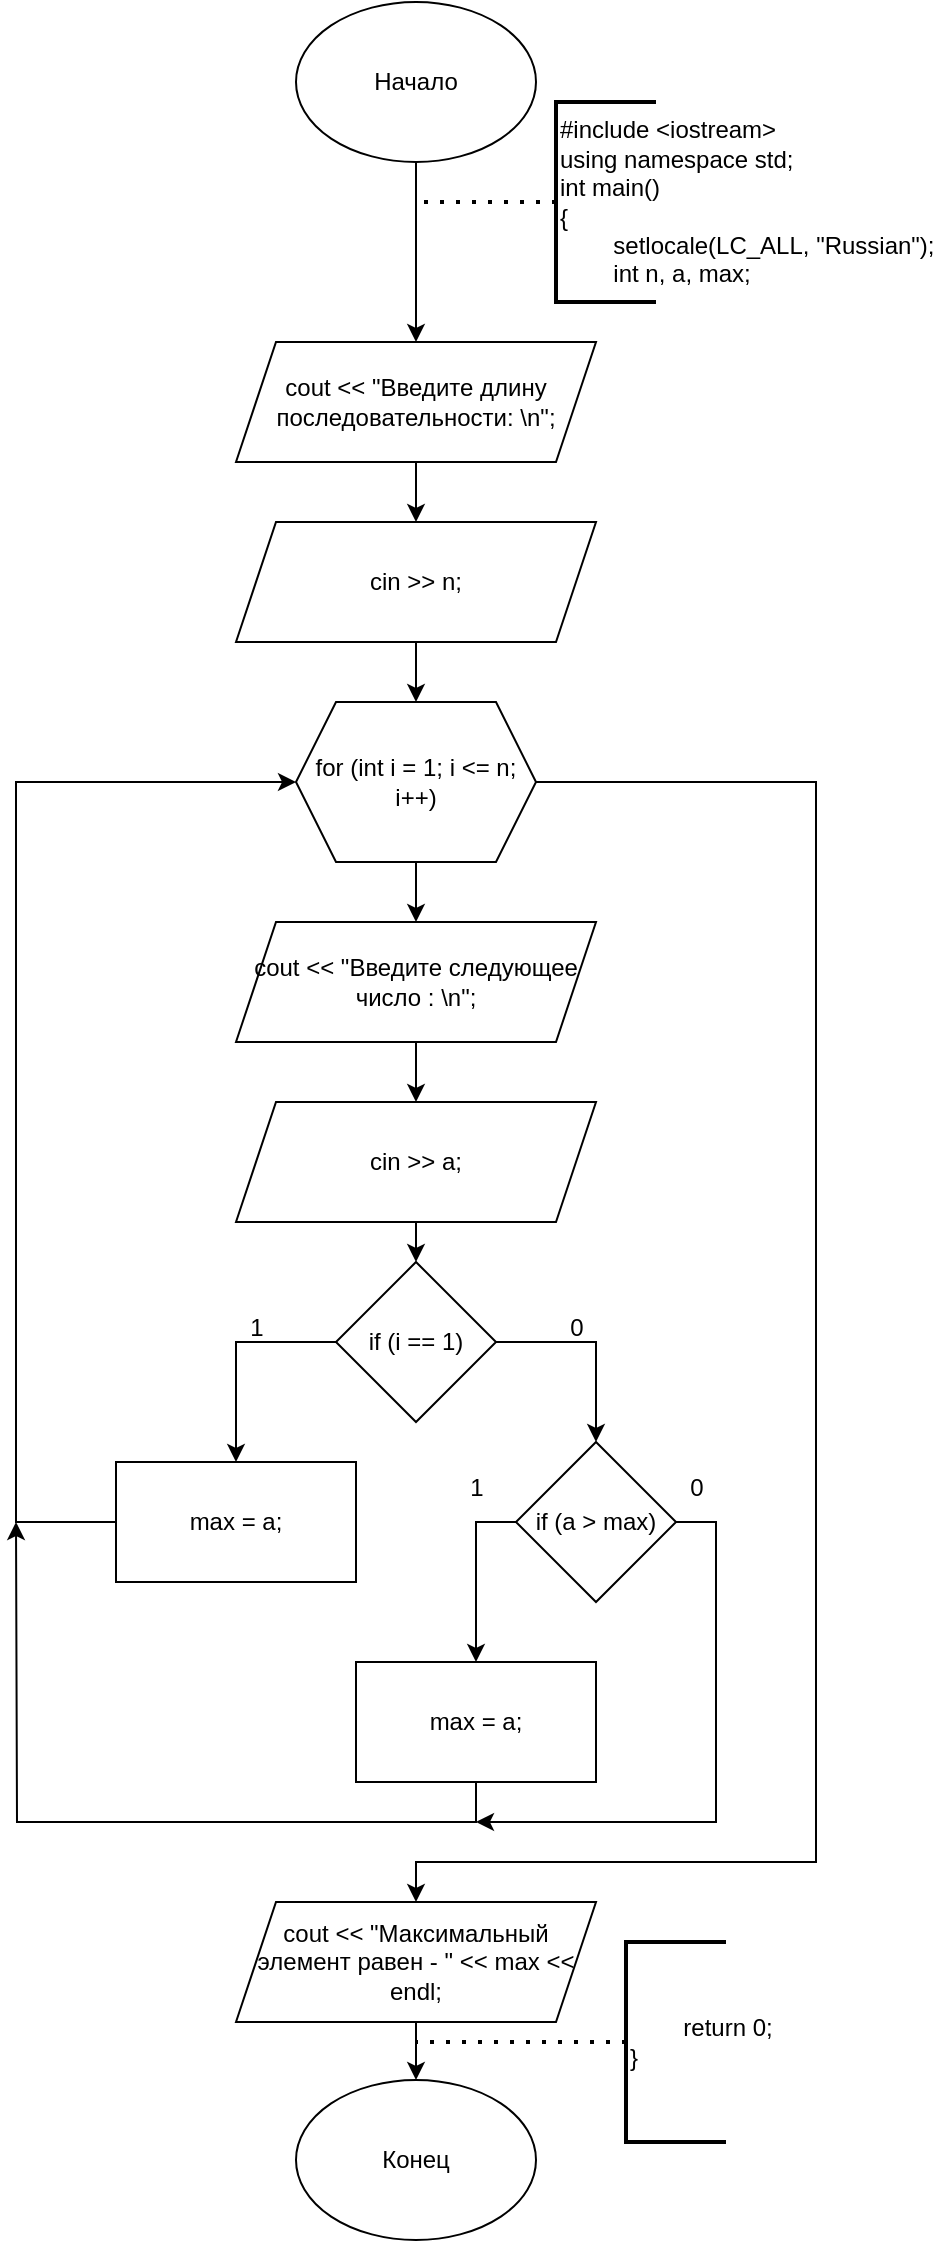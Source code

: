 <mxfile version="24.7.17">
  <diagram name="Страница — 1" id="zEkdtHMlBh2SFyHjWNZH">
    <mxGraphModel dx="472" dy="835" grid="1" gridSize="10" guides="1" tooltips="1" connect="1" arrows="1" fold="1" page="1" pageScale="1" pageWidth="827" pageHeight="1169" math="0" shadow="0">
      <root>
        <mxCell id="0" />
        <mxCell id="1" parent="0" />
        <mxCell id="GUmvBc8gLRCeECEukILp-5" style="edgeStyle=orthogonalEdgeStyle;rounded=0;orthogonalLoop=1;jettySize=auto;html=1;exitX=0.5;exitY=1;exitDx=0;exitDy=0;entryX=0.5;entryY=0;entryDx=0;entryDy=0;" edge="1" parent="1" source="GUmvBc8gLRCeECEukILp-3" target="GUmvBc8gLRCeECEukILp-120">
          <mxGeometry relative="1" as="geometry">
            <mxPoint x="240" y="180" as="targetPoint" />
          </mxGeometry>
        </mxCell>
        <mxCell id="GUmvBc8gLRCeECEukILp-3" value="Начало" style="ellipse;whiteSpace=wrap;html=1;" vertex="1" parent="1">
          <mxGeometry x="180" y="50" width="120" height="80" as="geometry" />
        </mxCell>
        <mxCell id="GUmvBc8gLRCeECEukILp-6" value="" style="endArrow=none;dashed=1;html=1;dashPattern=1 3;strokeWidth=2;rounded=0;" edge="1" parent="1">
          <mxGeometry width="50" height="50" relative="1" as="geometry">
            <mxPoint x="310" y="150" as="sourcePoint" />
            <mxPoint x="240" y="150" as="targetPoint" />
          </mxGeometry>
        </mxCell>
        <mxCell id="GUmvBc8gLRCeECEukILp-7" value="&lt;div&gt;#include &amp;lt;iostream&amp;gt;&lt;/div&gt;&lt;div&gt;using namespace std;&lt;/div&gt;&lt;div&gt;int main()&lt;/div&gt;&lt;div&gt;{&lt;/div&gt;&lt;div&gt;&lt;span style=&quot;white-space-collapse: collapse;&quot;&gt;&lt;span style=&quot;white-space-collapse: preserve;&quot;&gt;&#x9;&lt;/span&gt;setlocale(LC_ALL, &quot;Russian&quot;);&lt;/span&gt;&lt;/div&gt;&lt;div&gt;&lt;span style=&quot;white-space-collapse: collapse;&quot;&gt;&lt;span style=&quot;white-space-collapse: preserve;&quot;&gt;&#x9;&lt;/span&gt;int n, a, max;&lt;/span&gt;&lt;/div&gt;" style="strokeWidth=2;html=1;shape=mxgraph.flowchart.annotation_1;align=left;pointerEvents=1;" vertex="1" parent="1">
          <mxGeometry x="310" y="100" width="50" height="100" as="geometry" />
        </mxCell>
        <mxCell id="GUmvBc8gLRCeECEukILp-47" style="edgeStyle=orthogonalEdgeStyle;rounded=0;orthogonalLoop=1;jettySize=auto;html=1;exitX=0;exitY=0.5;exitDx=0;exitDy=0;entryX=0;entryY=0.5;entryDx=0;entryDy=0;" edge="1" parent="1" source="GUmvBc8gLRCeECEukILp-45">
          <mxGeometry relative="1" as="geometry">
            <mxPoint x="180" y="820" as="targetPoint" />
            <Array as="points">
              <mxPoint x="100" y="1620" />
              <mxPoint x="100" y="820" />
            </Array>
          </mxGeometry>
        </mxCell>
        <mxCell id="GUmvBc8gLRCeECEukILp-83" style="edgeStyle=orthogonalEdgeStyle;rounded=0;orthogonalLoop=1;jettySize=auto;html=1;exitX=0;exitY=0.5;exitDx=0;exitDy=0;entryX=0;entryY=0.5;entryDx=0;entryDy=0;" edge="1" parent="1" source="GUmvBc8gLRCeECEukILp-81">
          <mxGeometry relative="1" as="geometry">
            <mxPoint x="180" y="2200" as="targetPoint" />
            <Array as="points">
              <mxPoint x="110" y="2880" />
              <mxPoint x="110" y="2200" />
            </Array>
          </mxGeometry>
        </mxCell>
        <mxCell id="GUmvBc8gLRCeECEukILp-106" style="edgeStyle=orthogonalEdgeStyle;rounded=0;orthogonalLoop=1;jettySize=auto;html=1;exitX=0;exitY=0.5;exitDx=0;exitDy=0;entryX=0;entryY=0.5;entryDx=0;entryDy=0;" edge="1" parent="1" source="GUmvBc8gLRCeECEukILp-104">
          <mxGeometry relative="1" as="geometry">
            <mxPoint x="180" y="2980" as="targetPoint" />
            <Array as="points">
              <mxPoint x="110" y="3640" />
              <mxPoint x="110" y="2980" />
            </Array>
          </mxGeometry>
        </mxCell>
        <mxCell id="GUmvBc8gLRCeECEukILp-124" style="edgeStyle=orthogonalEdgeStyle;rounded=0;orthogonalLoop=1;jettySize=auto;html=1;exitX=0.5;exitY=1;exitDx=0;exitDy=0;entryX=0.5;entryY=0;entryDx=0;entryDy=0;" edge="1" parent="1" source="GUmvBc8gLRCeECEukILp-120" target="GUmvBc8gLRCeECEukILp-123">
          <mxGeometry relative="1" as="geometry" />
        </mxCell>
        <mxCell id="GUmvBc8gLRCeECEukILp-120" value="cout &amp;lt;&amp;lt; &quot;Введите длину последовательности: \n&quot;;" style="shape=parallelogram;perimeter=parallelogramPerimeter;whiteSpace=wrap;html=1;fixedSize=1;" vertex="1" parent="1">
          <mxGeometry x="150" y="220" width="180" height="60" as="geometry" />
        </mxCell>
        <mxCell id="GUmvBc8gLRCeECEukILp-126" style="edgeStyle=orthogonalEdgeStyle;rounded=0;orthogonalLoop=1;jettySize=auto;html=1;exitX=0.5;exitY=1;exitDx=0;exitDy=0;entryX=0.5;entryY=0;entryDx=0;entryDy=0;" edge="1" parent="1" source="GUmvBc8gLRCeECEukILp-123" target="GUmvBc8gLRCeECEukILp-125">
          <mxGeometry relative="1" as="geometry" />
        </mxCell>
        <mxCell id="GUmvBc8gLRCeECEukILp-123" value="cin &amp;gt;&amp;gt; n;" style="shape=parallelogram;perimeter=parallelogramPerimeter;whiteSpace=wrap;html=1;fixedSize=1;" vertex="1" parent="1">
          <mxGeometry x="150" y="310" width="180" height="60" as="geometry" />
        </mxCell>
        <mxCell id="GUmvBc8gLRCeECEukILp-128" style="edgeStyle=orthogonalEdgeStyle;rounded=0;orthogonalLoop=1;jettySize=auto;html=1;exitX=0.5;exitY=1;exitDx=0;exitDy=0;entryX=0.5;entryY=0;entryDx=0;entryDy=0;" edge="1" parent="1" source="GUmvBc8gLRCeECEukILp-125" target="GUmvBc8gLRCeECEukILp-127">
          <mxGeometry relative="1" as="geometry" />
        </mxCell>
        <mxCell id="GUmvBc8gLRCeECEukILp-148" style="edgeStyle=orthogonalEdgeStyle;rounded=0;orthogonalLoop=1;jettySize=auto;html=1;exitX=1;exitY=0.5;exitDx=0;exitDy=0;" edge="1" parent="1" source="GUmvBc8gLRCeECEukILp-125" target="GUmvBc8gLRCeECEukILp-147">
          <mxGeometry relative="1" as="geometry">
            <Array as="points">
              <mxPoint x="440" y="440" />
              <mxPoint x="440" y="980" />
              <mxPoint x="240" y="980" />
            </Array>
          </mxGeometry>
        </mxCell>
        <mxCell id="GUmvBc8gLRCeECEukILp-125" value="for (int i = 1; i &amp;lt;= n; i++)" style="shape=hexagon;perimeter=hexagonPerimeter2;whiteSpace=wrap;html=1;fixedSize=1;" vertex="1" parent="1">
          <mxGeometry x="180" y="400" width="120" height="80" as="geometry" />
        </mxCell>
        <mxCell id="GUmvBc8gLRCeECEukILp-130" style="edgeStyle=orthogonalEdgeStyle;rounded=0;orthogonalLoop=1;jettySize=auto;html=1;exitX=0.5;exitY=1;exitDx=0;exitDy=0;entryX=0.5;entryY=0;entryDx=0;entryDy=0;" edge="1" parent="1" source="GUmvBc8gLRCeECEukILp-127" target="GUmvBc8gLRCeECEukILp-129">
          <mxGeometry relative="1" as="geometry" />
        </mxCell>
        <mxCell id="GUmvBc8gLRCeECEukILp-127" value="cout &amp;lt;&amp;lt; &quot;Введите следующее число : \n&quot;;" style="shape=parallelogram;perimeter=parallelogramPerimeter;whiteSpace=wrap;html=1;fixedSize=1;" vertex="1" parent="1">
          <mxGeometry x="150" y="510" width="180" height="60" as="geometry" />
        </mxCell>
        <mxCell id="GUmvBc8gLRCeECEukILp-132" style="edgeStyle=orthogonalEdgeStyle;rounded=0;orthogonalLoop=1;jettySize=auto;html=1;exitX=0.5;exitY=1;exitDx=0;exitDy=0;entryX=0.5;entryY=0;entryDx=0;entryDy=0;" edge="1" parent="1" source="GUmvBc8gLRCeECEukILp-129" target="GUmvBc8gLRCeECEukILp-131">
          <mxGeometry relative="1" as="geometry" />
        </mxCell>
        <mxCell id="GUmvBc8gLRCeECEukILp-129" value="cin &amp;gt;&amp;gt; a;" style="shape=parallelogram;perimeter=parallelogramPerimeter;whiteSpace=wrap;html=1;fixedSize=1;" vertex="1" parent="1">
          <mxGeometry x="150" y="600" width="180" height="60" as="geometry" />
        </mxCell>
        <mxCell id="GUmvBc8gLRCeECEukILp-134" style="edgeStyle=orthogonalEdgeStyle;rounded=0;orthogonalLoop=1;jettySize=auto;html=1;exitX=0;exitY=0.5;exitDx=0;exitDy=0;entryX=0.5;entryY=0;entryDx=0;entryDy=0;" edge="1" parent="1" source="GUmvBc8gLRCeECEukILp-131" target="GUmvBc8gLRCeECEukILp-133">
          <mxGeometry relative="1" as="geometry" />
        </mxCell>
        <mxCell id="GUmvBc8gLRCeECEukILp-136" style="edgeStyle=orthogonalEdgeStyle;rounded=0;orthogonalLoop=1;jettySize=auto;html=1;exitX=1;exitY=0.5;exitDx=0;exitDy=0;entryX=0.5;entryY=0;entryDx=0;entryDy=0;" edge="1" parent="1" source="GUmvBc8gLRCeECEukILp-131" target="GUmvBc8gLRCeECEukILp-135">
          <mxGeometry relative="1" as="geometry" />
        </mxCell>
        <mxCell id="GUmvBc8gLRCeECEukILp-131" value="if (i == 1)" style="rhombus;whiteSpace=wrap;html=1;" vertex="1" parent="1">
          <mxGeometry x="200" y="680" width="80" height="80" as="geometry" />
        </mxCell>
        <mxCell id="GUmvBc8gLRCeECEukILp-143" style="edgeStyle=orthogonalEdgeStyle;rounded=0;orthogonalLoop=1;jettySize=auto;html=1;exitX=0;exitY=0.5;exitDx=0;exitDy=0;entryX=0;entryY=0.5;entryDx=0;entryDy=0;" edge="1" parent="1" source="GUmvBc8gLRCeECEukILp-133" target="GUmvBc8gLRCeECEukILp-125">
          <mxGeometry relative="1" as="geometry">
            <Array as="points">
              <mxPoint x="40" y="810" />
              <mxPoint x="40" y="440" />
            </Array>
          </mxGeometry>
        </mxCell>
        <mxCell id="GUmvBc8gLRCeECEukILp-133" value="max = a;" style="rounded=0;whiteSpace=wrap;html=1;" vertex="1" parent="1">
          <mxGeometry x="90" y="780" width="120" height="60" as="geometry" />
        </mxCell>
        <mxCell id="GUmvBc8gLRCeECEukILp-140" style="edgeStyle=orthogonalEdgeStyle;rounded=0;orthogonalLoop=1;jettySize=auto;html=1;exitX=0;exitY=0.5;exitDx=0;exitDy=0;entryX=0.5;entryY=0;entryDx=0;entryDy=0;" edge="1" parent="1" source="GUmvBc8gLRCeECEukILp-135" target="GUmvBc8gLRCeECEukILp-139">
          <mxGeometry relative="1" as="geometry" />
        </mxCell>
        <mxCell id="GUmvBc8gLRCeECEukILp-145" style="edgeStyle=orthogonalEdgeStyle;rounded=0;orthogonalLoop=1;jettySize=auto;html=1;exitX=1;exitY=0.5;exitDx=0;exitDy=0;" edge="1" parent="1" source="GUmvBc8gLRCeECEukILp-135">
          <mxGeometry relative="1" as="geometry">
            <mxPoint x="270" y="960" as="targetPoint" />
            <Array as="points">
              <mxPoint x="390" y="810" />
              <mxPoint x="390" y="960" />
            </Array>
          </mxGeometry>
        </mxCell>
        <mxCell id="GUmvBc8gLRCeECEukILp-135" value="if (a &amp;gt; max)" style="rhombus;whiteSpace=wrap;html=1;" vertex="1" parent="1">
          <mxGeometry x="290" y="770" width="80" height="80" as="geometry" />
        </mxCell>
        <mxCell id="GUmvBc8gLRCeECEukILp-137" value="1" style="text;html=1;align=center;verticalAlign=middle;resizable=0;points=[];autosize=1;strokeColor=none;fillColor=none;" vertex="1" parent="1">
          <mxGeometry x="145" y="698" width="30" height="30" as="geometry" />
        </mxCell>
        <mxCell id="GUmvBc8gLRCeECEukILp-138" value="0" style="text;html=1;align=center;verticalAlign=middle;resizable=0;points=[];autosize=1;strokeColor=none;fillColor=none;" vertex="1" parent="1">
          <mxGeometry x="305" y="698" width="30" height="30" as="geometry" />
        </mxCell>
        <mxCell id="GUmvBc8gLRCeECEukILp-144" style="edgeStyle=orthogonalEdgeStyle;rounded=0;orthogonalLoop=1;jettySize=auto;html=1;exitX=0.5;exitY=1;exitDx=0;exitDy=0;" edge="1" parent="1" source="GUmvBc8gLRCeECEukILp-139">
          <mxGeometry relative="1" as="geometry">
            <mxPoint x="40" y="810" as="targetPoint" />
          </mxGeometry>
        </mxCell>
        <mxCell id="GUmvBc8gLRCeECEukILp-139" value="max = a;" style="rounded=0;whiteSpace=wrap;html=1;" vertex="1" parent="1">
          <mxGeometry x="210" y="880" width="120" height="60" as="geometry" />
        </mxCell>
        <mxCell id="GUmvBc8gLRCeECEukILp-141" value="1" style="text;html=1;align=center;verticalAlign=middle;resizable=0;points=[];autosize=1;strokeColor=none;fillColor=none;" vertex="1" parent="1">
          <mxGeometry x="255" y="778" width="30" height="30" as="geometry" />
        </mxCell>
        <mxCell id="GUmvBc8gLRCeECEukILp-146" value="0" style="text;html=1;align=center;verticalAlign=middle;resizable=0;points=[];autosize=1;strokeColor=none;fillColor=none;" vertex="1" parent="1">
          <mxGeometry x="365" y="778" width="30" height="30" as="geometry" />
        </mxCell>
        <mxCell id="GUmvBc8gLRCeECEukILp-150" style="edgeStyle=orthogonalEdgeStyle;rounded=0;orthogonalLoop=1;jettySize=auto;html=1;exitX=0.5;exitY=1;exitDx=0;exitDy=0;entryX=0.5;entryY=0;entryDx=0;entryDy=0;" edge="1" parent="1" source="GUmvBc8gLRCeECEukILp-147" target="GUmvBc8gLRCeECEukILp-149">
          <mxGeometry relative="1" as="geometry" />
        </mxCell>
        <mxCell id="GUmvBc8gLRCeECEukILp-147" value="cout &amp;lt;&amp;lt; &quot;Максимальный элемент равен - &quot; &amp;lt;&amp;lt; max &amp;lt;&amp;lt; endl;" style="shape=parallelogram;perimeter=parallelogramPerimeter;whiteSpace=wrap;html=1;fixedSize=1;" vertex="1" parent="1">
          <mxGeometry x="150" y="1000" width="180" height="60" as="geometry" />
        </mxCell>
        <mxCell id="GUmvBc8gLRCeECEukILp-149" value="Конец" style="ellipse;whiteSpace=wrap;html=1;" vertex="1" parent="1">
          <mxGeometry x="180" y="1089" width="120" height="80" as="geometry" />
        </mxCell>
        <mxCell id="GUmvBc8gLRCeECEukILp-151" value="" style="endArrow=none;dashed=1;html=1;dashPattern=1 3;strokeWidth=2;rounded=0;exitX=0;exitY=0.5;exitDx=0;exitDy=0;exitPerimeter=0;" edge="1" parent="1" source="GUmvBc8gLRCeECEukILp-152">
          <mxGeometry width="50" height="50" relative="1" as="geometry">
            <mxPoint x="310" y="1070" as="sourcePoint" />
            <mxPoint x="240" y="1070" as="targetPoint" />
          </mxGeometry>
        </mxCell>
        <mxCell id="GUmvBc8gLRCeECEukILp-152" value="&lt;div&gt;&lt;span style=&quot;white-space-collapse: collapse;&quot;&gt;&lt;span style=&quot;white-space-collapse: preserve;&quot;&gt;&#x9;&lt;/span&gt;return 0;&lt;/span&gt;&lt;/div&gt;&lt;div&gt;}&lt;/div&gt;" style="strokeWidth=2;html=1;shape=mxgraph.flowchart.annotation_1;align=left;pointerEvents=1;" vertex="1" parent="1">
          <mxGeometry x="345" y="1020" width="50" height="100" as="geometry" />
        </mxCell>
      </root>
    </mxGraphModel>
  </diagram>
</mxfile>
